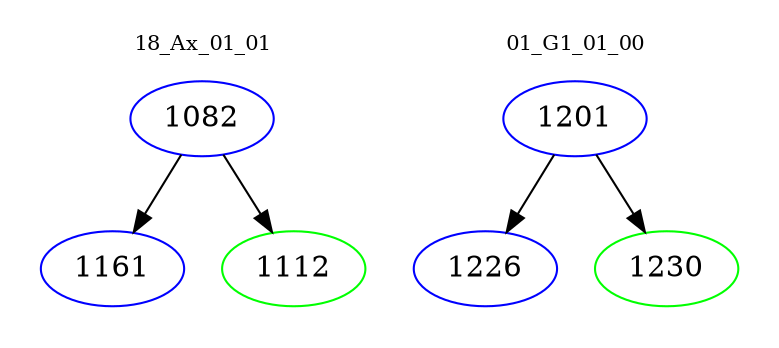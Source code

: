 digraph{
subgraph cluster_0 {
color = white
label = "18_Ax_01_01";
fontsize=10;
T0_1082 [label="1082", color="blue"]
T0_1082 -> T0_1161 [color="black"]
T0_1161 [label="1161", color="blue"]
T0_1082 -> T0_1112 [color="black"]
T0_1112 [label="1112", color="green"]
}
subgraph cluster_1 {
color = white
label = "01_G1_01_00";
fontsize=10;
T1_1201 [label="1201", color="blue"]
T1_1201 -> T1_1226 [color="black"]
T1_1226 [label="1226", color="blue"]
T1_1201 -> T1_1230 [color="black"]
T1_1230 [label="1230", color="green"]
}
}
